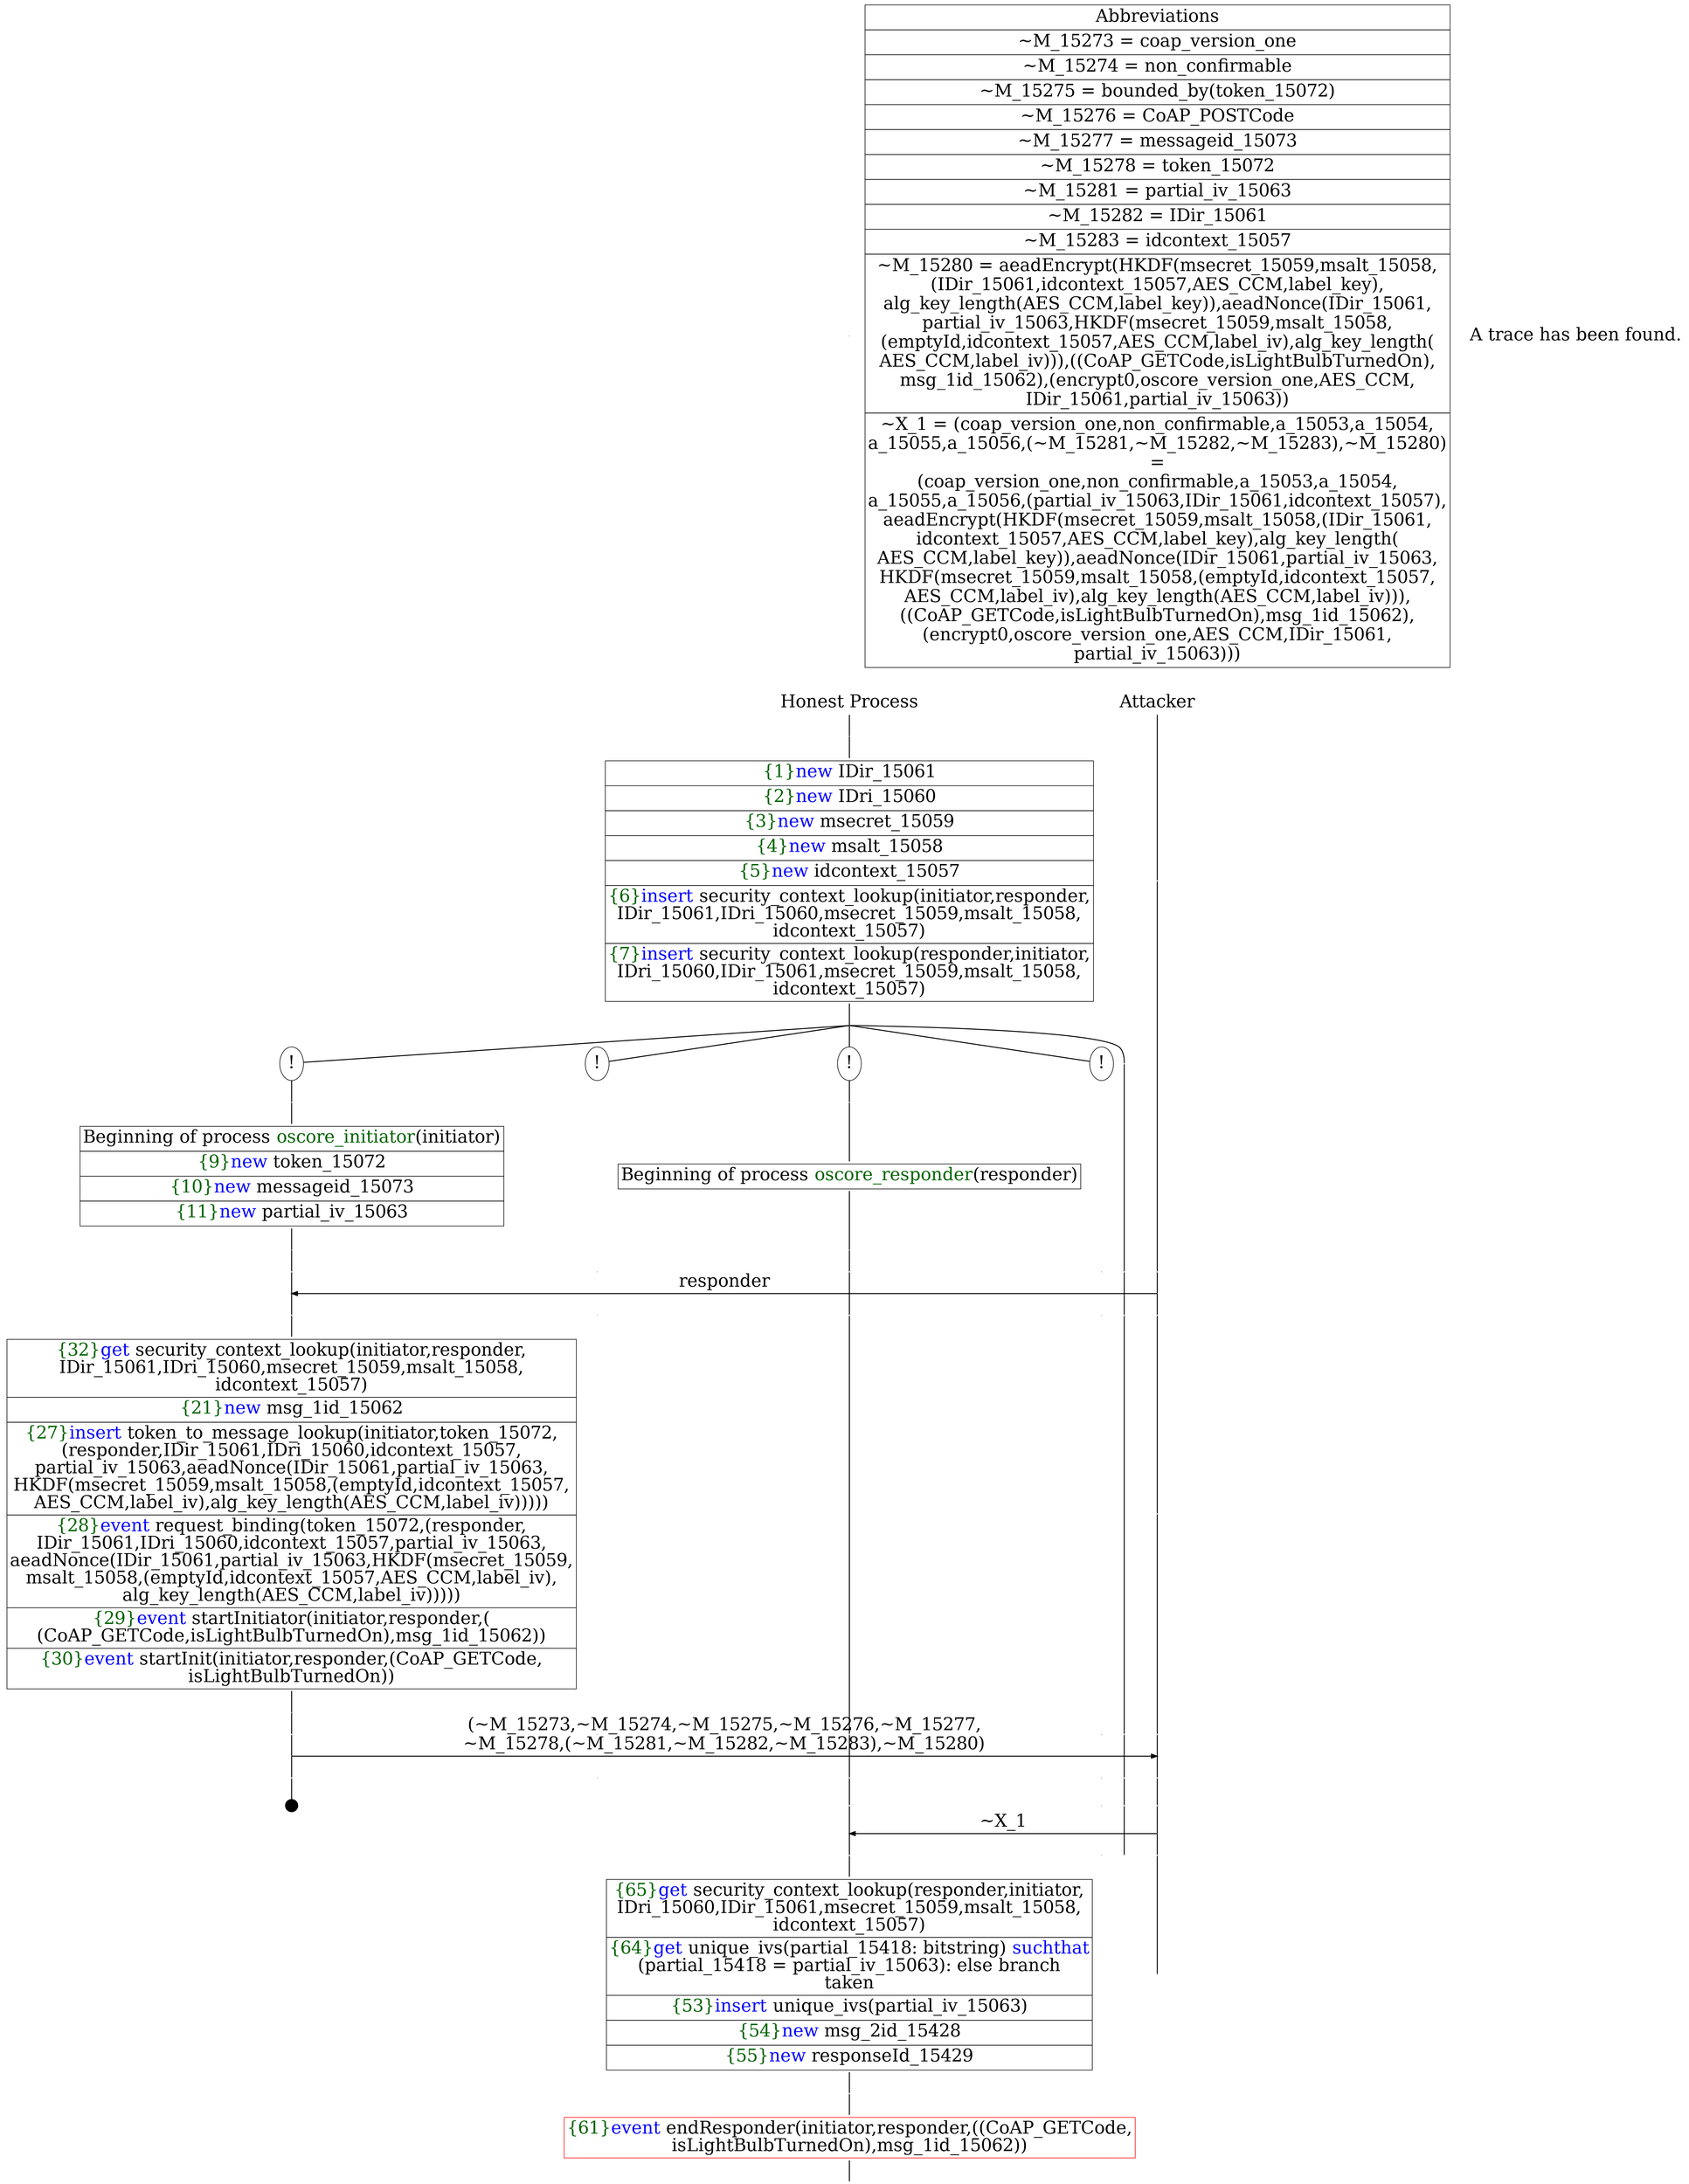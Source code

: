digraph {
graph [ordering = out]
edge [arrowhead = none, penwidth = 1.6, fontsize = 30]
node [shape = point, width = 0, height = 0, fontsize = 30]
Trace<br/>
[label = <A trace has been found.<br/>
>, shape = plaintext]
P0__0 [label = "Honest Process", shape = plaintext]
P__0 [label = "Attacker", shape = plaintext]
Trace -> P0__0 [label = "", style = invisible, weight = 100]{rank = same; P0__0 P__0}
P0__0 -> P0__1 [label = <>, weight = 100]
P0__1 -> P0__2 [label = <>, weight = 100]
P0__2 [shape = plaintext, label = <<TABLE BORDER="0" CELLBORDER="1" CELLSPACING="0" CELLPADDING="4"> <TR><TD><FONT COLOR="darkgreen">{1}</FONT><FONT COLOR="blue">new </FONT>IDir_15061</TD></TR><TR><TD><FONT COLOR="darkgreen">{2}</FONT><FONT COLOR="blue">new </FONT>IDri_15060</TD></TR><TR><TD><FONT COLOR="darkgreen">{3}</FONT><FONT COLOR="blue">new </FONT>msecret_15059</TD></TR><TR><TD><FONT COLOR="darkgreen">{4}</FONT><FONT COLOR="blue">new </FONT>msalt_15058</TD></TR><TR><TD><FONT COLOR="darkgreen">{5}</FONT><FONT COLOR="blue">new </FONT>idcontext_15057</TD></TR><TR><TD><FONT COLOR="darkgreen">{6}</FONT><FONT COLOR="blue">insert </FONT>security_context_lookup(initiator,responder,<br/>
IDir_15061,IDri_15060,msecret_15059,msalt_15058,<br/>
idcontext_15057)</TD></TR><TR><TD><FONT COLOR="darkgreen">{7}</FONT><FONT COLOR="blue">insert </FONT>security_context_lookup(responder,initiator,<br/>
IDri_15060,IDir_15061,msecret_15059,msalt_15058,<br/>
idcontext_15057)</TD></TR></TABLE>>]
P0__2 -> P0__3 [label = <>, weight = 100]
P__0 -> P__1 [label = <>, weight = 100]
{rank = same; P__1 P0__2}
/*RPar */
P0__3 -> P0_4__3 [label = <>]
P0__3 -> P0_3__3 [label = <>]
P0__3 -> P0_2__3 [label = <>]
P0__3 -> P0_1__3 [label = <>]
P0__3 -> P0_0__3 [label = <>]
P0__3 [label = "", fixedsize = false, width = 0, height = 0, shape = none]
{rank = same; P0_0__3 P0_1__3 P0_2__3 P0_3__3 P0_4__3}
P0_1__3 [label = "!", shape = ellipse]
P0_2__3 [label = "!", shape = ellipse]
P0_2_0__3 [label = "", fixedsize = false, width = 0, height = 0, shape = none]
P0_2__3 -> P0_2_0__3 [label = <>, weight = 100]
P0_2_0__3 -> P0_2_0__4 [label = <>, weight = 100]
P0_2_0__4 [shape = plaintext, label = <<TABLE BORDER="0" CELLBORDER="1" CELLSPACING="0" CELLPADDING="4"> <TR><TD>Beginning of process <FONT COLOR="darkgreen">oscore_responder</FONT>(responder)<br/>
</TD></TR></TABLE>>]
P0_2_0__4 -> P0_2_0__5 [label = <>, weight = 100]
P0_3__3 [label = "!", shape = ellipse]
P0_4__3 [label = "!", shape = ellipse]
P0_4_0__3 [label = "", fixedsize = false, width = 0, height = 0, shape = none]
P0_4__3 -> P0_4_0__3 [label = <>, weight = 100]
P0_4_0__3 -> P0_4_0__4 [label = <>, weight = 100]
P0_4_0__4 [shape = plaintext, label = <<TABLE BORDER="0" CELLBORDER="1" CELLSPACING="0" CELLPADDING="4"> <TR><TD>Beginning of process <FONT COLOR="darkgreen">oscore_initiator</FONT>(initiator)<br/>
</TD></TR><TR><TD><FONT COLOR="darkgreen">{9}</FONT><FONT COLOR="blue">new </FONT>token_15072</TD></TR><TR><TD><FONT COLOR="darkgreen">{10}</FONT><FONT COLOR="blue">new </FONT>messageid_15073</TD></TR><TR><TD><FONT COLOR="darkgreen">{11}</FONT><FONT COLOR="blue">new </FONT>partial_iv_15063</TD></TR></TABLE>>]
P0_4_0__4 -> P0_4_0__5 [label = <>, weight = 100]
P0_4_0__5 -> P0_4_0__6 [label = <>, weight = 100]
P0_3__4 [label = "", style = invisible]
P0_3__3 -> P0_3__4 [label = <>, weight = 100, style = invisible]
P0_2_0__5 -> P0_2_0__6 [label = <>, weight = 100]
P0_1__4 [label = "", style = invisible]
P0_1__3 -> P0_1__4 [label = <>, weight = 100, style = invisible]
P0_0__3 -> P0_0__4 [label = <>, weight = 100]
P__1 -> P__2 [label = <>, weight = 100]
{rank = same; P__2 P0_0__4 P0_1__4 P0_2_0__6 P0_3__4 P0_4_0__6}
P0_4_0__6 -> P0_4_0__7 [label = <>, weight = 100]
P__2 -> P__3 [label = <>, weight = 100]
{rank = same; P__3 P0_4_0__7}
P0_4_0__7 -> P__3 [label = <responder>, dir = back, arrowhead = normal]
P0_4_0__7 -> P0_4_0__8 [label = <>, weight = 100]
P0_3__5 [label = "", style = invisible]
P0_3__4 -> P0_3__5 [label = <>, weight = 100, style = invisible]
P0_2_0__6 -> P0_2_0__7 [label = <>, weight = 100]
P0_1__5 [label = "", style = invisible]
P0_1__4 -> P0_1__5 [label = <>, weight = 100, style = invisible]
P0_0__4 -> P0_0__5 [label = <>, weight = 100]
P__3 -> P__4 [label = <>, weight = 100]
{rank = same; P__4 P0_0__5 P0_1__5 P0_2_0__7 P0_3__5 P0_4_0__8}
P0_4_0__8 -> P0_4_0__9 [label = <>, weight = 100]
P0_4_0__9 [shape = plaintext, label = <<TABLE BORDER="0" CELLBORDER="1" CELLSPACING="0" CELLPADDING="4"> <TR><TD><FONT COLOR="darkgreen">{32}</FONT><FONT COLOR="blue">get </FONT>security_context_lookup(initiator,responder,<br/>
IDir_15061,IDri_15060,msecret_15059,msalt_15058,<br/>
idcontext_15057)</TD></TR><TR><TD><FONT COLOR="darkgreen">{21}</FONT><FONT COLOR="blue">new </FONT>msg_1id_15062</TD></TR><TR><TD><FONT COLOR="darkgreen">{27}</FONT><FONT COLOR="blue">insert </FONT>token_to_message_lookup(initiator,token_15072,<br/>
(responder,IDir_15061,IDri_15060,idcontext_15057,<br/>
partial_iv_15063,aeadNonce(IDir_15061,partial_iv_15063,<br/>
HKDF(msecret_15059,msalt_15058,(emptyId,idcontext_15057,<br/>
AES_CCM,label_iv),alg_key_length(AES_CCM,label_iv)))))<br/>
</TD></TR><TR><TD><FONT COLOR="darkgreen">{28}</FONT><FONT COLOR="blue">event</FONT> request_binding(token_15072,(responder,<br/>
IDir_15061,IDri_15060,idcontext_15057,partial_iv_15063,<br/>
aeadNonce(IDir_15061,partial_iv_15063,HKDF(msecret_15059,<br/>
msalt_15058,(emptyId,idcontext_15057,AES_CCM,label_iv),<br/>
alg_key_length(AES_CCM,label_iv)))))</TD></TR><TR><TD><FONT COLOR="darkgreen">{29}</FONT><FONT COLOR="blue">event</FONT> startInitiator(initiator,responder,(<br/>
(CoAP_GETCode,isLightBulbTurnedOn),msg_1id_15062))<br/>
</TD></TR><TR><TD><FONT COLOR="darkgreen">{30}</FONT><FONT COLOR="blue">event</FONT> startInit(initiator,responder,(CoAP_GETCode,<br/>
isLightBulbTurnedOn))</TD></TR></TABLE>>]
P0_4_0__9 -> P0_4_0__10 [label = <>, weight = 100]
P__4 -> P__5 [label = <>, weight = 100]
{rank = same; P__5 P0_4_0__9}
P0_4_0__10 -> P0_4_0__11 [label = <>, weight = 100]
P0_3__6 [label = "", style = invisible]
P0_3__5 -> P0_3__6 [label = <>, weight = 100, style = invisible]
P0_2_0__7 -> P0_2_0__8 [label = <>, weight = 100]
P0_1__6 [label = "", style = invisible]
P0_1__5 -> P0_1__6 [label = <>, weight = 100, style = invisible]
P0_0__5 -> P0_0__6 [label = <>, weight = 100]
P__5 -> P__6 [label = <>, weight = 100]
{rank = same; P__6 P0_0__6 P0_1__6 P0_2_0__8 P0_3__6 P0_4_0__11}
P0_4_0__11 -> P0_4_0__12 [label = <>, weight = 100]
P__6 -> P__7 [label = <>, weight = 100]
{rank = same; P__7 P0_4_0__12}
P0_4_0__12 -> P__7 [label = <(~M_15273,~M_15274,~M_15275,~M_15276,~M_15277,<br/>
~M_15278,(~M_15281,~M_15282,~M_15283),~M_15280)<br/>>, arrowhead = normal]
P0_4_0__12 -> P0_4_0__13 [label = <>, weight = 100]
P0_3__7 [label = "", style = invisible]
P0_3__6 -> P0_3__7 [label = <>, weight = 100, style = invisible]
P0_2_0__8 -> P0_2_0__9 [label = <>, weight = 100]
P0_1__7 [label = "", style = invisible]
P0_1__6 -> P0_1__7 [label = <>, weight = 100, style = invisible]
P0_0__6 -> P0_0__7 [label = <>, weight = 100]
P__7 -> P__8 [label = <>, weight = 100]
{rank = same; P__8 P0_0__7 P0_1__7 P0_2_0__9 P0_3__7 P0_4_0__13}
P0_4_0__14 [label = "", width = 0.3, height = 0.3]
P0_4_0__13 -> P0_4_0__14 [label = <>, weight = 100]
P0_2_0__9 -> P0_2_0__10 [label = <>, weight = 100]
P0_1__8 [label = "", style = invisible]
P0_1__7 -> P0_1__8 [label = <>, weight = 100, style = invisible]
P0_0__7 -> P0_0__8 [label = <>, weight = 100]
P__8 -> P__9 [label = <>, weight = 100]
{rank = same; P__9 P0_0__8 P0_1__8 P0_2_0__10}
P0_2_0__10 -> P0_2_0__11 [label = <>, weight = 100]
P__9 -> P__10 [label = <>, weight = 100]
{rank = same; P__10 P0_2_0__11}
P0_2_0__11 -> P__10 [label = <~X_1>, dir = back, arrowhead = normal]
P0_2_0__11 -> P0_2_0__12 [label = <>, weight = 100]
P0_1__9 [label = "", style = invisible]
P0_1__8 -> P0_1__9 [label = <>, weight = 100, style = invisible]
P0_0__8 -> P0_0__9 [label = <>, weight = 100]
P__10 -> P__11 [label = <>, weight = 100]
{rank = same; P__11 P0_0__9 P0_1__9 P0_2_0__12}
P0_2_0__12 -> P0_2_0__13 [label = <>, weight = 100]
P0_2_0__13 [shape = plaintext, label = <<TABLE BORDER="0" CELLBORDER="1" CELLSPACING="0" CELLPADDING="4"> <TR><TD><FONT COLOR="darkgreen">{65}</FONT><FONT COLOR="blue">get </FONT>security_context_lookup(responder,initiator,<br/>
IDri_15060,IDir_15061,msecret_15059,msalt_15058,<br/>
idcontext_15057)</TD></TR><TR><TD><FONT COLOR="darkgreen">{64}</FONT><FONT COLOR="blue">get</FONT> unique_ivs(partial_15418: bitstring) <FONT COLOR="blue">suchthat</FONT><br/>
(partial_15418 = partial_iv_15063): else branch<br/>
taken</TD></TR><TR><TD><FONT COLOR="darkgreen">{53}</FONT><FONT COLOR="blue">insert </FONT>unique_ivs(partial_iv_15063)</TD></TR><TR><TD><FONT COLOR="darkgreen">{54}</FONT><FONT COLOR="blue">new </FONT>msg_2id_15428</TD></TR><TR><TD><FONT COLOR="darkgreen">{55}</FONT><FONT COLOR="blue">new </FONT>responseId_15429</TD></TR></TABLE>>]
P0_2_0__13 -> P0_2_0__14 [label = <>, weight = 100]
P__11 -> P__12 [label = <>, weight = 100]
{rank = same; P__12 P0_2_0__13}
P0_2_0__14 -> P0_2_0__15 [label = <>, weight = 100]
P0_2_0__15 [color = red, shape = plaintext, label = <<TABLE BORDER="0" CELLBORDER="1" CELLSPACING="0" CELLPADDING="4"> <TR><TD><FONT COLOR="darkgreen">{61}</FONT><FONT COLOR="blue">event</FONT> endResponder(initiator,responder,((CoAP_GETCode,<br/>
isLightBulbTurnedOn),msg_1id_15062))</TD></TR></TABLE>>]
P0_2_0__15 -> P0_2_0__16 [label = <>, weight = 100]
Abbrev [shape = plaintext, label = <<TABLE BORDER="0" CELLBORDER="1" CELLSPACING="0" CELLPADDING="4"><TR> <TD> Abbreviations </TD></TR><TR><TD>~M_15273 = coap_version_one</TD></TR><TR><TD>~M_15274 = non_confirmable</TD></TR><TR><TD>~M_15275 = bounded_by(token_15072)</TD></TR><TR><TD>~M_15276 = CoAP_POSTCode</TD></TR><TR><TD>~M_15277 = messageid_15073</TD></TR><TR><TD>~M_15278 = token_15072</TD></TR><TR><TD>~M_15281 = partial_iv_15063</TD></TR><TR><TD>~M_15282 = IDir_15061</TD></TR><TR><TD>~M_15283 = idcontext_15057</TD></TR><TR><TD>~M_15280 = aeadEncrypt(HKDF(msecret_15059,msalt_15058,<br/>
(IDir_15061,idcontext_15057,AES_CCM,label_key),<br/>
alg_key_length(AES_CCM,label_key)),aeadNonce(IDir_15061,<br/>
partial_iv_15063,HKDF(msecret_15059,msalt_15058,<br/>
(emptyId,idcontext_15057,AES_CCM,label_iv),alg_key_length(<br/>
AES_CCM,label_iv))),((CoAP_GETCode,isLightBulbTurnedOn),<br/>
msg_1id_15062),(encrypt0,oscore_version_one,AES_CCM,<br/>
IDir_15061,partial_iv_15063))</TD></TR><TR><TD>~X_1 = (coap_version_one,non_confirmable,a_15053,a_15054,<br/>
a_15055,a_15056,(~M_15281,~M_15282,~M_15283),~M_15280)<br/>
=<br/>
(coap_version_one,non_confirmable,a_15053,a_15054,<br/>
a_15055,a_15056,(partial_iv_15063,IDir_15061,idcontext_15057),<br/>
aeadEncrypt(HKDF(msecret_15059,msalt_15058,(IDir_15061,<br/>
idcontext_15057,AES_CCM,label_key),alg_key_length(<br/>
AES_CCM,label_key)),aeadNonce(IDir_15061,partial_iv_15063,<br/>
HKDF(msecret_15059,msalt_15058,(emptyId,idcontext_15057,<br/>
AES_CCM,label_iv),alg_key_length(AES_CCM,label_iv))),<br/>
((CoAP_GETCode,isLightBulbTurnedOn),msg_1id_15062),<br/>
(encrypt0,oscore_version_one,AES_CCM,IDir_15061,<br/>
partial_iv_15063)))</TD></TR></TABLE>>]Abbrev -> P__0 [style = invisible, weight =100]}